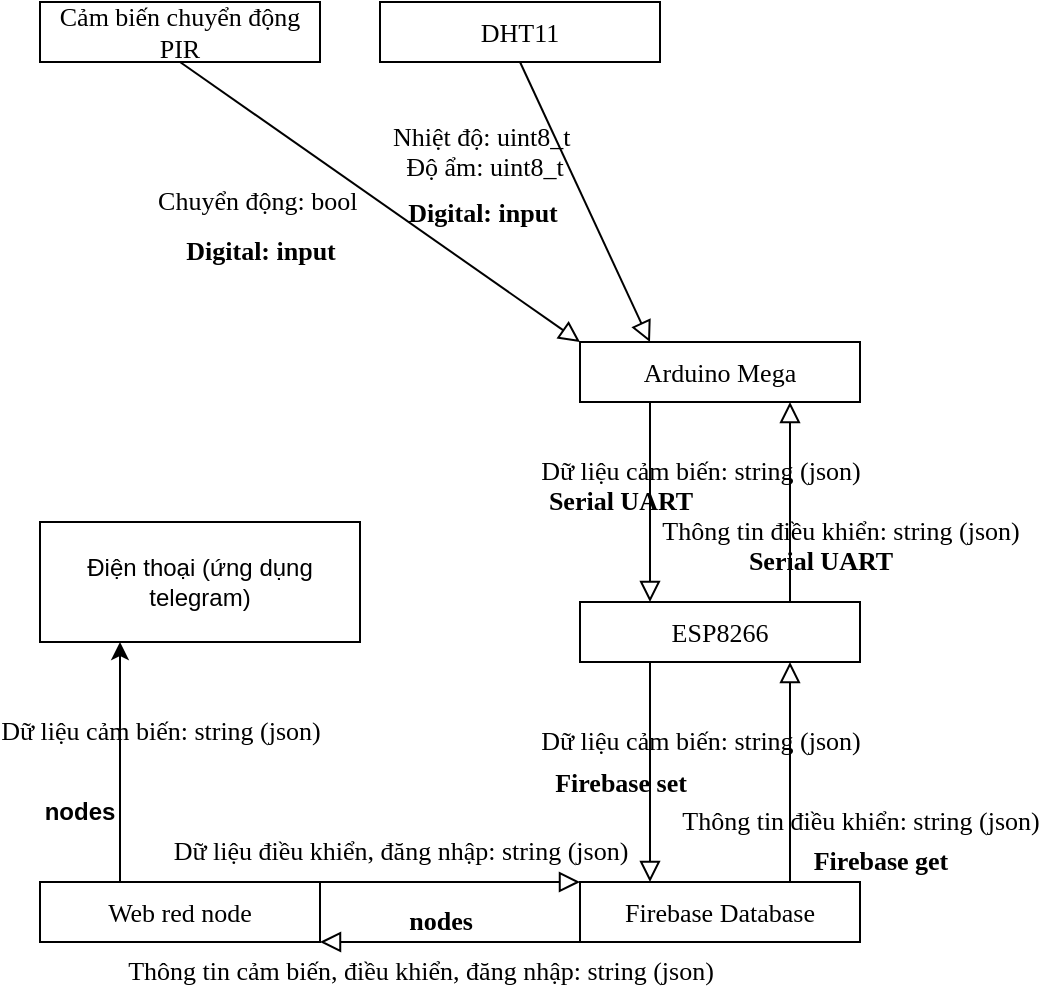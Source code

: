 <mxfile>
    <diagram id="SDUCsIFCprQqo3zhPazO" name="Page-1">
        <mxGraphModel dx="749" dy="849" grid="1" gridSize="10" guides="1" tooltips="1" connect="1" arrows="1" fold="1" page="1" pageScale="1" pageWidth="827" pageHeight="1169" math="0" shadow="0">
            <root>
                <mxCell id="0"/>
                <mxCell id="1" parent="0"/>
                <mxCell id="2" value="Arduino Mega" style="fontStyle=0;whiteSpace=wrap;html=1;fontFamily=Times New Roman;fontSize=13;" parent="1" vertex="1">
                    <mxGeometry x="310" y="330" width="140" height="30" as="geometry"/>
                </mxCell>
                <mxCell id="3" value="DHT11" style="fontStyle=0;whiteSpace=wrap;html=1;fontFamily=Times New Roman;fontSize=13;" parent="1" vertex="1">
                    <mxGeometry x="210" y="160" width="140" height="30" as="geometry"/>
                </mxCell>
                <mxCell id="4" value="Cảm biến chuyển động PIR" style="fontStyle=0;whiteSpace=wrap;html=1;fontFamily=Times New Roman;fontSize=13;" parent="1" vertex="1">
                    <mxGeometry x="40" y="160" width="140" height="30" as="geometry"/>
                </mxCell>
                <mxCell id="5" value="ESP8266" style="fontStyle=0;whiteSpace=wrap;html=1;fontFamily=Times New Roman;fontSize=13;" parent="1" vertex="1">
                    <mxGeometry x="310" y="460" width="140" height="30" as="geometry"/>
                </mxCell>
                <mxCell id="15" value="&lt;span&gt;Chuyển động: bool&amp;nbsp;&lt;/span&gt;" style="endArrow=block;html=1;rounded=0;align=center;verticalAlign=bottom;endFill=0;labelBackgroundColor=none;endSize=8;exitX=0.5;exitY=1;exitDx=0;exitDy=0;entryX=0;entryY=0;entryDx=0;entryDy=0;fontFamily=Times New Roman;fontSize=13;fontStyle=0" parent="1" source="4" target="2" edge="1">
                    <mxGeometry x="-0.356" y="-43" relative="1" as="geometry">
                        <mxPoint x="330" y="320" as="sourcePoint"/>
                        <mxPoint x="330" y="390" as="targetPoint"/>
                        <mxPoint as="offset"/>
                    </mxGeometry>
                </mxCell>
                <mxCell id="16" value="Digital: input" style="resizable=0;html=1;align=center;verticalAlign=top;labelBackgroundColor=none;fontFamily=Times New Roman;fontSize=13;fontStyle=1" parent="15" connectable="0" vertex="1">
                    <mxGeometry relative="1" as="geometry">
                        <mxPoint x="-60" y="10" as="offset"/>
                    </mxGeometry>
                </mxCell>
                <mxCell id="27" value="&lt;span&gt;Nhiệt độ: uint8_t&amp;nbsp;&lt;/span&gt;&lt;div&gt;&lt;span&gt;Độ ẩm: uint8_t&lt;/span&gt;&lt;/div&gt;" style="endArrow=block;html=1;rounded=0;align=center;verticalAlign=bottom;endFill=0;labelBackgroundColor=none;endSize=8;exitX=0.5;exitY=1;exitDx=0;exitDy=0;entryX=0.25;entryY=0;entryDx=0;entryDy=0;fontFamily=Times New Roman;fontSize=13;fontStyle=0" parent="1" source="3" target="2" edge="1">
                    <mxGeometry x="-0.356" y="-43" relative="1" as="geometry">
                        <mxPoint x="390" y="50" as="sourcePoint"/>
                        <mxPoint x="590" y="190" as="targetPoint"/>
                        <mxPoint as="offset"/>
                    </mxGeometry>
                </mxCell>
                <mxCell id="28" value="Digital: input" style="resizable=0;html=1;align=center;verticalAlign=top;labelBackgroundColor=none;fontFamily=Times New Roman;fontSize=13;fontStyle=1" parent="27" connectable="0" vertex="1">
                    <mxGeometry relative="1" as="geometry">
                        <mxPoint x="-52" y="-9" as="offset"/>
                    </mxGeometry>
                </mxCell>
                <mxCell id="31" value="&lt;br&gt;&lt;div&gt;&lt;span style=&quot;line-height: 11px;&quot;&gt;&lt;div style=&quot;&quot;&gt;&lt;span&gt;&lt;br&gt;&lt;/span&gt;&lt;/div&gt;&lt;div style=&quot;&quot;&gt;&lt;span&gt;&lt;br&gt;&lt;/span&gt;&lt;/div&gt;&lt;br&gt;&lt;br&gt;Serial UART&lt;/span&gt;&lt;/div&gt;" style="endArrow=block;html=1;rounded=0;align=center;verticalAlign=bottom;endFill=0;labelBackgroundColor=none;endSize=8;entryX=0.25;entryY=0;entryDx=0;entryDy=0;exitX=0.25;exitY=1;exitDx=0;exitDy=0;fontFamily=Times New Roman;fontSize=13;fontStyle=1" parent="1" source="2" target="5" edge="1">
                    <mxGeometry x="0.2" y="-15" relative="1" as="geometry">
                        <mxPoint x="450" y="330" as="sourcePoint"/>
                        <mxPoint x="760" y="510" as="targetPoint"/>
                        <mxPoint as="offset"/>
                    </mxGeometry>
                </mxCell>
                <mxCell id="32" value="Dữ liệu cảm biến: string (json)" style="resizable=0;html=1;align=center;verticalAlign=top;labelBackgroundColor=none;fontFamily=Times New Roman;fontSize=13;fontStyle=0" parent="31" connectable="0" vertex="1">
                    <mxGeometry relative="1" as="geometry">
                        <mxPoint x="25" y="-30" as="offset"/>
                    </mxGeometry>
                </mxCell>
                <mxCell id="35" value="Firebase Database" style="fontStyle=0;whiteSpace=wrap;html=1;fontFamily=Times New Roman;fontSize=13;" parent="1" vertex="1">
                    <mxGeometry x="310" y="600" width="140" height="30" as="geometry"/>
                </mxCell>
                <mxCell id="36" value="&lt;div&gt;Firebase set&lt;/div&gt;" style="endArrow=block;html=1;rounded=0;align=center;verticalAlign=bottom;endFill=0;labelBackgroundColor=none;endSize=8;entryX=0.25;entryY=0;entryDx=0;entryDy=0;exitX=0.25;exitY=1;exitDx=0;exitDy=0;fontFamily=Times New Roman;fontSize=13;fontStyle=1" parent="1" source="5" target="35" edge="1">
                    <mxGeometry x="0.273" y="-15" relative="1" as="geometry">
                        <mxPoint x="460" y="348" as="sourcePoint"/>
                        <mxPoint x="610" y="348" as="targetPoint"/>
                        <mxPoint y="1" as="offset"/>
                    </mxGeometry>
                </mxCell>
                <mxCell id="37" value="Dữ liệu cảm biến: string (json)" style="resizable=0;html=1;align=center;verticalAlign=top;labelBackgroundColor=none;fontFamily=Times New Roman;fontSize=13;fontStyle=0" parent="36" connectable="0" vertex="1">
                    <mxGeometry relative="1" as="geometry">
                        <mxPoint x="25" y="-30" as="offset"/>
                    </mxGeometry>
                </mxCell>
                <mxCell id="PyUKFxqLLR8SMniEjXXt-56" value="Dữ liệu cảm biến: string (json)" style="resizable=0;html=1;align=center;verticalAlign=top;labelBackgroundColor=none;fontFamily=Times New Roman;fontSize=13;fontStyle=0" parent="36" connectable="0" vertex="1">
                    <mxGeometry relative="1" as="geometry">
                        <mxPoint x="-245" y="-35" as="offset"/>
                    </mxGeometry>
                </mxCell>
                <mxCell id="43" value="&lt;div&gt;Firebase get&lt;/div&gt;" style="endArrow=block;html=1;rounded=0;align=center;verticalAlign=bottom;endFill=0;labelBackgroundColor=none;endSize=8;entryX=0.75;entryY=1;entryDx=0;entryDy=0;exitX=0.75;exitY=0;exitDx=0;exitDy=0;fontFamily=Times New Roman;fontSize=13;fontStyle=1" parent="1" source="35" target="5" edge="1">
                    <mxGeometry x="-1" y="-45" relative="1" as="geometry">
                        <mxPoint x="645" y="370" as="sourcePoint"/>
                        <mxPoint x="645" y="490" as="targetPoint"/>
                        <mxPoint as="offset"/>
                    </mxGeometry>
                </mxCell>
                <mxCell id="44" value="Thông tin điều khiển: string (json)" style="resizable=0;html=1;align=center;verticalAlign=top;labelBackgroundColor=none;fontFamily=Times New Roman;fontSize=13;fontStyle=0" parent="43" connectable="0" vertex="1">
                    <mxGeometry relative="1" as="geometry">
                        <mxPoint x="35" y="10" as="offset"/>
                    </mxGeometry>
                </mxCell>
                <mxCell id="45" value="&lt;span&gt;&lt;br&gt;&lt;/span&gt;&lt;div&gt;&lt;span style=&quot;line-height: 11px;&quot;&gt;&lt;div&gt;&lt;span&gt;&lt;br&gt;&lt;/span&gt;&lt;/div&gt;&lt;div&gt;&lt;span&gt;&lt;br&gt;&lt;/span&gt;&lt;/div&gt;&lt;br&gt;&lt;br&gt;Serial UART&lt;/span&gt;&lt;/div&gt;" style="endArrow=block;html=1;rounded=0;align=center;verticalAlign=bottom;endFill=0;labelBackgroundColor=none;endSize=8;entryX=0.75;entryY=1;entryDx=0;entryDy=0;exitX=0.75;exitY=0;exitDx=0;exitDy=0;fontFamily=Times New Roman;fontSize=13;fontStyle=1" parent="1" source="5" target="2" edge="1">
                    <mxGeometry x="-0.8" y="-15" relative="1" as="geometry">
                        <mxPoint x="355" y="370" as="sourcePoint"/>
                        <mxPoint x="355" y="470" as="targetPoint"/>
                        <mxPoint as="offset"/>
                    </mxGeometry>
                </mxCell>
                <mxCell id="46" value="Thông tin điều khiển: string (json)" style="resizable=0;html=1;align=center;verticalAlign=top;labelBackgroundColor=none;fontFamily=Times New Roman;fontSize=13;fontStyle=0" parent="45" connectable="0" vertex="1">
                    <mxGeometry relative="1" as="geometry">
                        <mxPoint x="25" as="offset"/>
                    </mxGeometry>
                </mxCell>
                <mxCell id="47" value="Web red node" style="fontStyle=0;whiteSpace=wrap;html=1;fontFamily=Times New Roman;fontSize=13;" parent="1" vertex="1">
                    <mxGeometry x="40" y="600" width="140" height="30" as="geometry"/>
                </mxCell>
                <mxCell id="48" value="&lt;div&gt;nodes&lt;/div&gt;" style="endArrow=block;html=1;rounded=0;align=center;verticalAlign=bottom;endFill=0;labelBackgroundColor=none;endSize=8;fontFamily=Times New Roman;fontSize=13;fontStyle=1;exitX=1;exitY=0;exitDx=0;exitDy=0;exitPerimeter=0;entryX=0;entryY=0;entryDx=0;entryDy=0;" parent="1" source="47" target="35" edge="1">
                    <mxGeometry x="-0.077" y="-30" relative="1" as="geometry">
                        <mxPoint x="230" y="600" as="sourcePoint"/>
                        <mxPoint x="310" y="608" as="targetPoint"/>
                        <mxPoint as="offset"/>
                    </mxGeometry>
                </mxCell>
                <mxCell id="49" value="Dữ liệu điều khiển, đăng nhập: string (json)" style="resizable=0;html=1;align=center;verticalAlign=top;labelBackgroundColor=none;fontFamily=Times New Roman;fontSize=13;fontStyle=0" parent="48" connectable="0" vertex="1">
                    <mxGeometry relative="1" as="geometry">
                        <mxPoint x="-25" y="-30" as="offset"/>
                    </mxGeometry>
                </mxCell>
                <mxCell id="50" value="" style="endArrow=block;html=1;rounded=0;align=center;verticalAlign=bottom;endFill=0;labelBackgroundColor=none;endSize=8;entryX=1;entryY=1;entryDx=0;entryDy=0;exitX=0;exitY=1;exitDx=0;exitDy=0;fontFamily=Times New Roman;fontSize=13;fontStyle=1;exitPerimeter=0;" parent="1" source="35" target="47" edge="1">
                    <mxGeometry x="-1" y="-45" relative="1" as="geometry">
                        <mxPoint x="425" y="610" as="sourcePoint"/>
                        <mxPoint x="425" y="500" as="targetPoint"/>
                        <mxPoint as="offset"/>
                    </mxGeometry>
                </mxCell>
                <mxCell id="51" value="Thông tin cảm biến, điều khiển, đăng nhập: string (json)" style="resizable=0;html=1;align=center;verticalAlign=top;labelBackgroundColor=none;fontFamily=Times New Roman;fontSize=13;fontStyle=0" parent="50" connectable="0" vertex="1">
                    <mxGeometry relative="1" as="geometry">
                        <mxPoint x="-15" as="offset"/>
                    </mxGeometry>
                </mxCell>
                <mxCell id="PyUKFxqLLR8SMniEjXXt-54" value="Điện thoại (ứng dụng telegram)" style="rounded=0;whiteSpace=wrap;html=1;" parent="1" vertex="1">
                    <mxGeometry x="40" y="420" width="160" height="60" as="geometry"/>
                </mxCell>
                <mxCell id="PyUKFxqLLR8SMniEjXXt-55" value="" style="endArrow=classic;html=1;rounded=0;entryX=0.25;entryY=1;entryDx=0;entryDy=0;" parent="1" target="PyUKFxqLLR8SMniEjXXt-54" edge="1">
                    <mxGeometry width="50" height="50" relative="1" as="geometry">
                        <mxPoint x="80" y="600" as="sourcePoint"/>
                        <mxPoint x="50" y="530" as="targetPoint"/>
                    </mxGeometry>
                </mxCell>
                <mxCell id="PyUKFxqLLR8SMniEjXXt-59" value="&lt;b&gt;nodes&lt;/b&gt;" style="text;html=1;align=center;verticalAlign=middle;whiteSpace=wrap;rounded=0;" parent="1" vertex="1">
                    <mxGeometry x="30" y="550" width="60" height="30" as="geometry"/>
                </mxCell>
            </root>
        </mxGraphModel>
    </diagram>
</mxfile>